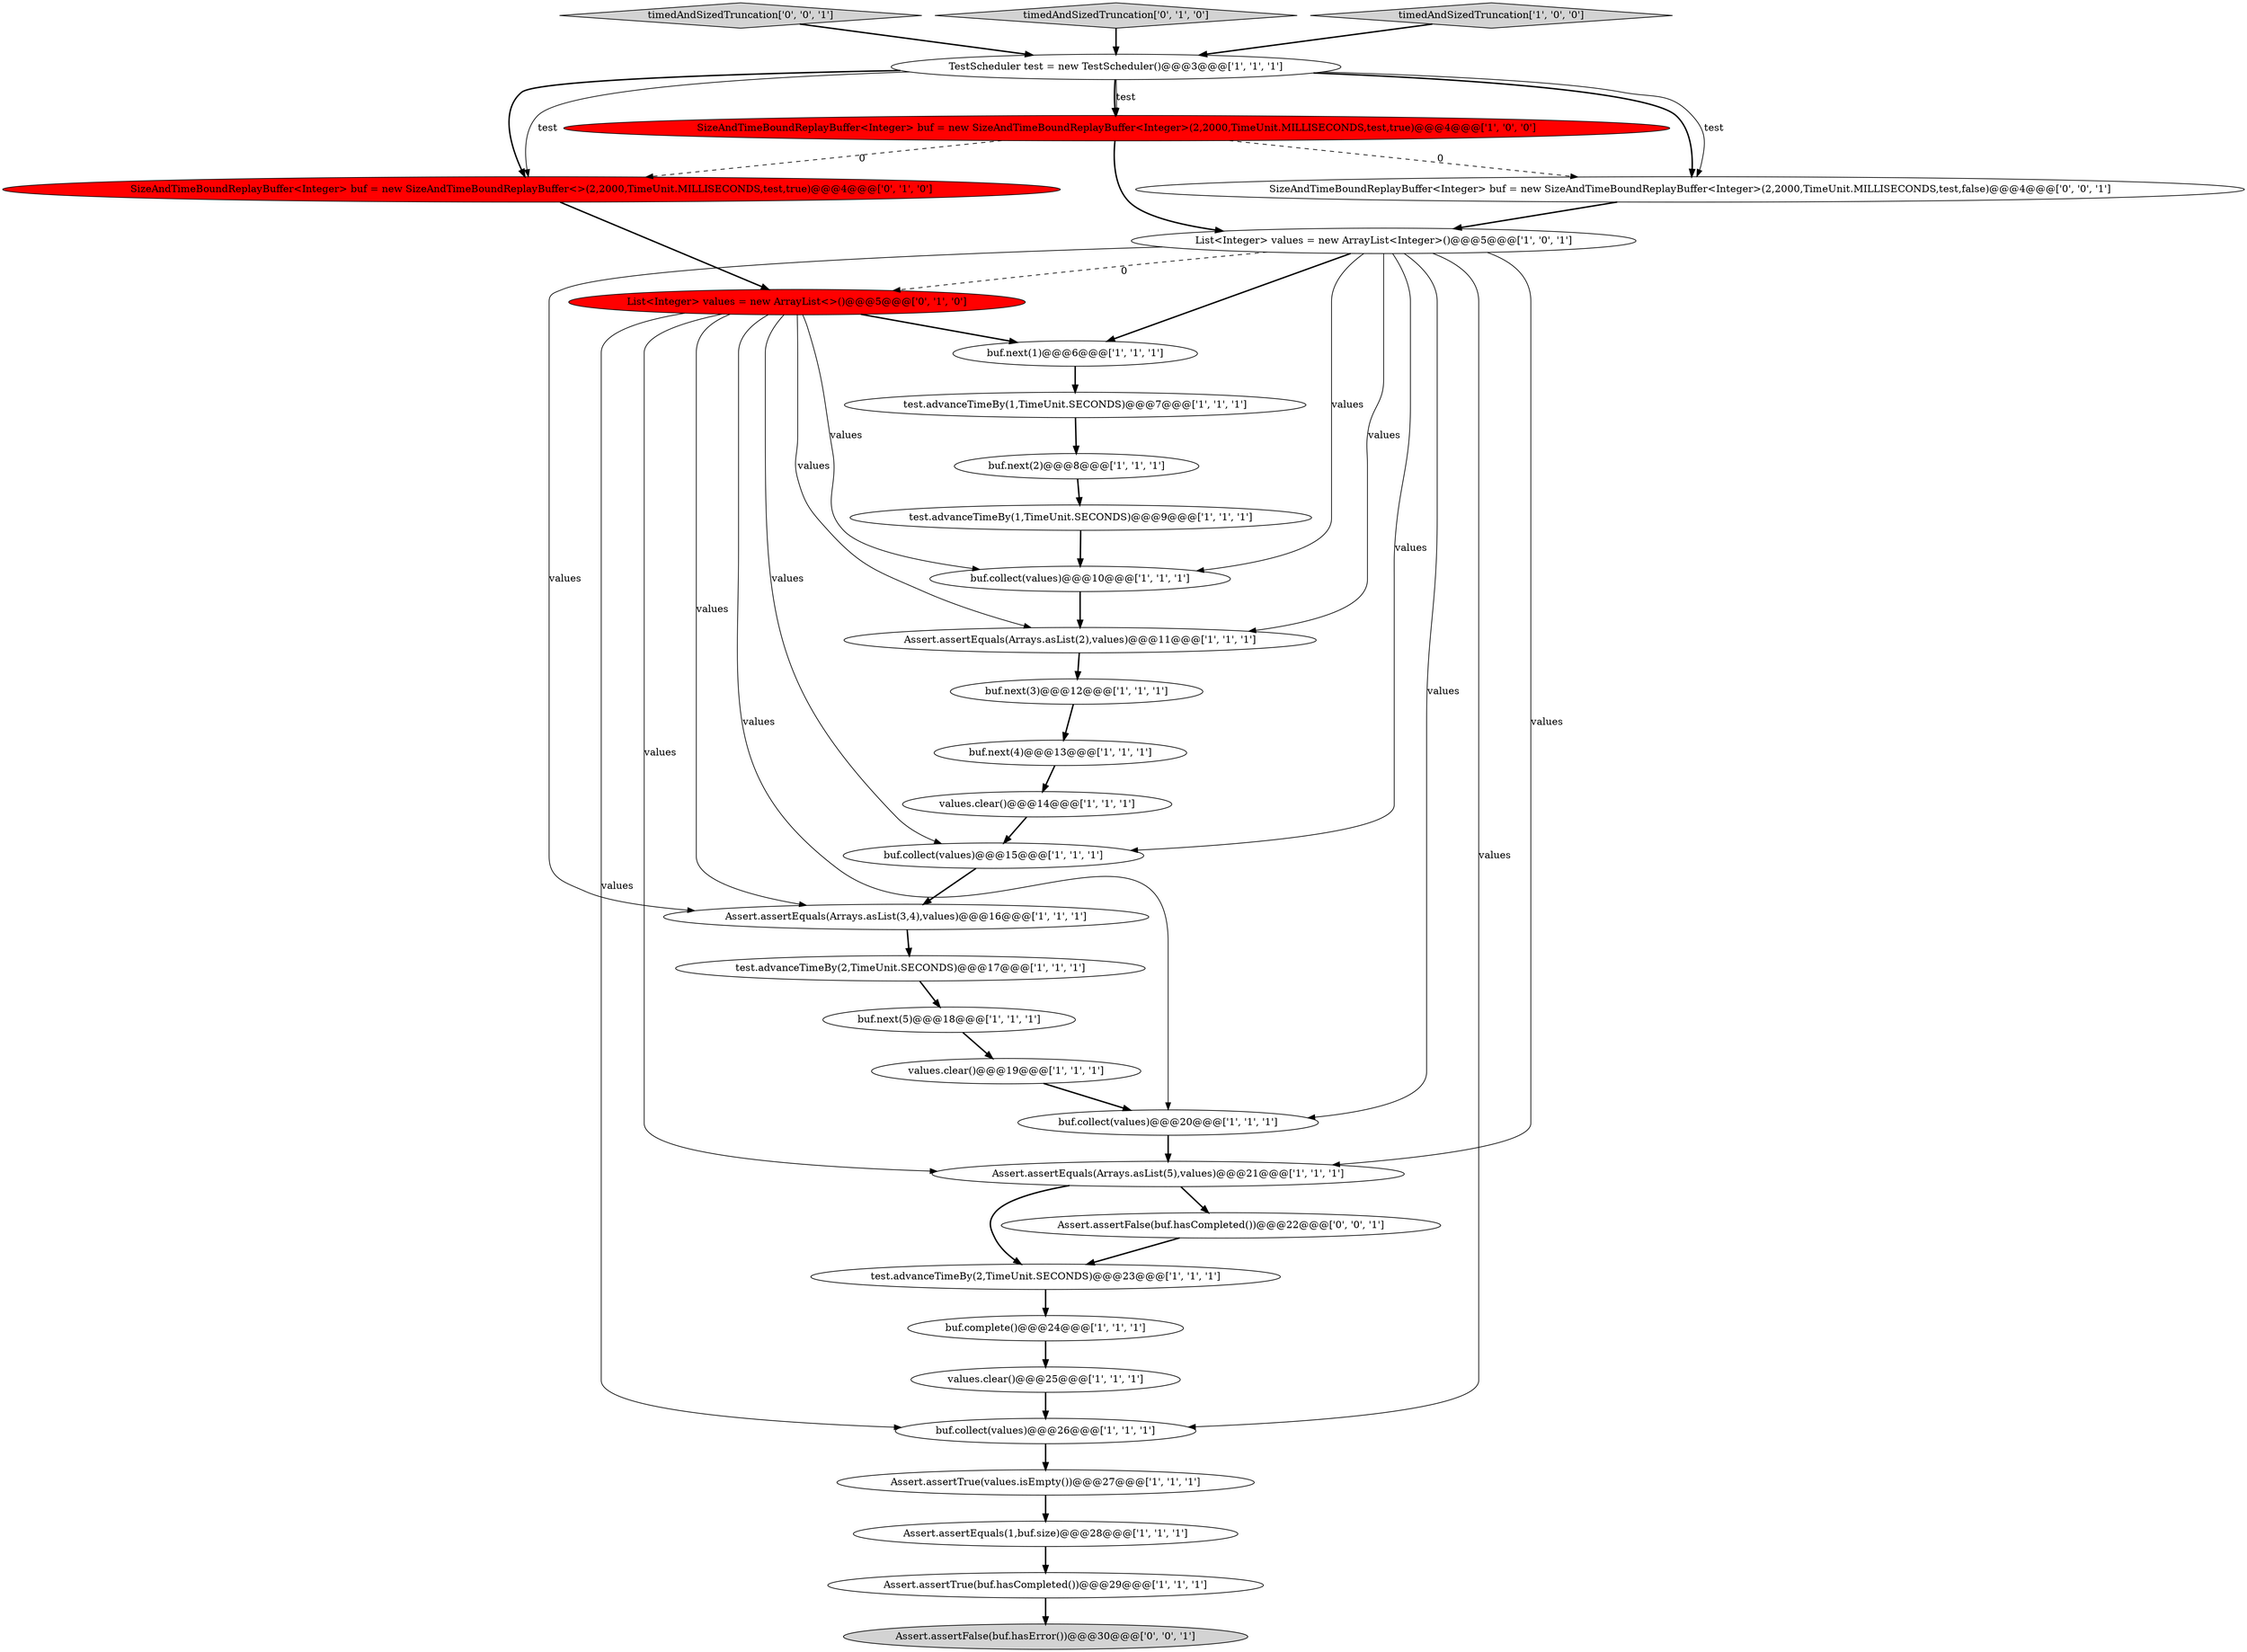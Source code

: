 digraph {
25 [style = filled, label = "List<Integer> values = new ArrayList<Integer>()@@@5@@@['1', '0', '1']", fillcolor = white, shape = ellipse image = "AAA0AAABBB1BBB"];
3 [style = filled, label = "buf.complete()@@@24@@@['1', '1', '1']", fillcolor = white, shape = ellipse image = "AAA0AAABBB1BBB"];
7 [style = filled, label = "buf.collect(values)@@@15@@@['1', '1', '1']", fillcolor = white, shape = ellipse image = "AAA0AAABBB1BBB"];
10 [style = filled, label = "values.clear()@@@14@@@['1', '1', '1']", fillcolor = white, shape = ellipse image = "AAA0AAABBB1BBB"];
15 [style = filled, label = "buf.next(4)@@@13@@@['1', '1', '1']", fillcolor = white, shape = ellipse image = "AAA0AAABBB1BBB"];
31 [style = filled, label = "Assert.assertFalse(buf.hasCompleted())@@@22@@@['0', '0', '1']", fillcolor = white, shape = ellipse image = "AAA0AAABBB3BBB"];
32 [style = filled, label = "SizeAndTimeBoundReplayBuffer<Integer> buf = new SizeAndTimeBoundReplayBuffer<Integer>(2,2000,TimeUnit.MILLISECONDS,test,false)@@@4@@@['0', '0', '1']", fillcolor = white, shape = ellipse image = "AAA0AAABBB3BBB"];
14 [style = filled, label = "SizeAndTimeBoundReplayBuffer<Integer> buf = new SizeAndTimeBoundReplayBuffer<Integer>(2,2000,TimeUnit.MILLISECONDS,test,true)@@@4@@@['1', '0', '0']", fillcolor = red, shape = ellipse image = "AAA1AAABBB1BBB"];
11 [style = filled, label = "TestScheduler test = new TestScheduler()@@@3@@@['1', '1', '1']", fillcolor = white, shape = ellipse image = "AAA0AAABBB1BBB"];
26 [style = filled, label = "buf.collect(values)@@@20@@@['1', '1', '1']", fillcolor = white, shape = ellipse image = "AAA0AAABBB1BBB"];
13 [style = filled, label = "Assert.assertEquals(Arrays.asList(3,4),values)@@@16@@@['1', '1', '1']", fillcolor = white, shape = ellipse image = "AAA0AAABBB1BBB"];
21 [style = filled, label = "Assert.assertEquals(1,buf.size)@@@28@@@['1', '1', '1']", fillcolor = white, shape = ellipse image = "AAA0AAABBB1BBB"];
18 [style = filled, label = "Assert.assertEquals(Arrays.asList(2),values)@@@11@@@['1', '1', '1']", fillcolor = white, shape = ellipse image = "AAA0AAABBB1BBB"];
30 [style = filled, label = "timedAndSizedTruncation['0', '0', '1']", fillcolor = lightgray, shape = diamond image = "AAA0AAABBB3BBB"];
24 [style = filled, label = "Assert.assertTrue(values.isEmpty())@@@27@@@['1', '1', '1']", fillcolor = white, shape = ellipse image = "AAA0AAABBB1BBB"];
8 [style = filled, label = "test.advanceTimeBy(1,TimeUnit.SECONDS)@@@9@@@['1', '1', '1']", fillcolor = white, shape = ellipse image = "AAA0AAABBB1BBB"];
17 [style = filled, label = "values.clear()@@@25@@@['1', '1', '1']", fillcolor = white, shape = ellipse image = "AAA0AAABBB1BBB"];
4 [style = filled, label = "buf.collect(values)@@@26@@@['1', '1', '1']", fillcolor = white, shape = ellipse image = "AAA0AAABBB1BBB"];
6 [style = filled, label = "test.advanceTimeBy(2,TimeUnit.SECONDS)@@@23@@@['1', '1', '1']", fillcolor = white, shape = ellipse image = "AAA0AAABBB1BBB"];
20 [style = filled, label = "buf.next(5)@@@18@@@['1', '1', '1']", fillcolor = white, shape = ellipse image = "AAA0AAABBB1BBB"];
27 [style = filled, label = "timedAndSizedTruncation['0', '1', '0']", fillcolor = lightgray, shape = diamond image = "AAA0AAABBB2BBB"];
5 [style = filled, label = "timedAndSizedTruncation['1', '0', '0']", fillcolor = lightgray, shape = diamond image = "AAA0AAABBB1BBB"];
33 [style = filled, label = "Assert.assertFalse(buf.hasError())@@@30@@@['0', '0', '1']", fillcolor = lightgray, shape = ellipse image = "AAA0AAABBB3BBB"];
28 [style = filled, label = "SizeAndTimeBoundReplayBuffer<Integer> buf = new SizeAndTimeBoundReplayBuffer<>(2,2000,TimeUnit.MILLISECONDS,test,true)@@@4@@@['0', '1', '0']", fillcolor = red, shape = ellipse image = "AAA1AAABBB2BBB"];
0 [style = filled, label = "test.advanceTimeBy(1,TimeUnit.SECONDS)@@@7@@@['1', '1', '1']", fillcolor = white, shape = ellipse image = "AAA0AAABBB1BBB"];
19 [style = filled, label = "buf.collect(values)@@@10@@@['1', '1', '1']", fillcolor = white, shape = ellipse image = "AAA0AAABBB1BBB"];
2 [style = filled, label = "Assert.assertEquals(Arrays.asList(5),values)@@@21@@@['1', '1', '1']", fillcolor = white, shape = ellipse image = "AAA0AAABBB1BBB"];
29 [style = filled, label = "List<Integer> values = new ArrayList<>()@@@5@@@['0', '1', '0']", fillcolor = red, shape = ellipse image = "AAA1AAABBB2BBB"];
12 [style = filled, label = "buf.next(1)@@@6@@@['1', '1', '1']", fillcolor = white, shape = ellipse image = "AAA0AAABBB1BBB"];
23 [style = filled, label = "buf.next(3)@@@12@@@['1', '1', '1']", fillcolor = white, shape = ellipse image = "AAA0AAABBB1BBB"];
9 [style = filled, label = "values.clear()@@@19@@@['1', '1', '1']", fillcolor = white, shape = ellipse image = "AAA0AAABBB1BBB"];
16 [style = filled, label = "buf.next(2)@@@8@@@['1', '1', '1']", fillcolor = white, shape = ellipse image = "AAA0AAABBB1BBB"];
22 [style = filled, label = "test.advanceTimeBy(2,TimeUnit.SECONDS)@@@17@@@['1', '1', '1']", fillcolor = white, shape = ellipse image = "AAA0AAABBB1BBB"];
1 [style = filled, label = "Assert.assertTrue(buf.hasCompleted())@@@29@@@['1', '1', '1']", fillcolor = white, shape = ellipse image = "AAA0AAABBB1BBB"];
7->13 [style = bold, label=""];
29->7 [style = solid, label="values"];
29->19 [style = solid, label="values"];
6->3 [style = bold, label=""];
11->28 [style = bold, label=""];
25->19 [style = solid, label="values"];
0->16 [style = bold, label=""];
15->10 [style = bold, label=""];
29->4 [style = solid, label="values"];
14->25 [style = bold, label=""];
19->18 [style = bold, label=""];
4->24 [style = bold, label=""];
18->23 [style = bold, label=""];
16->8 [style = bold, label=""];
11->14 [style = bold, label=""];
20->9 [style = bold, label=""];
14->28 [style = dashed, label="0"];
25->2 [style = solid, label="values"];
8->19 [style = bold, label=""];
2->6 [style = bold, label=""];
29->18 [style = solid, label="values"];
23->15 [style = bold, label=""];
25->13 [style = solid, label="values"];
17->4 [style = bold, label=""];
28->29 [style = bold, label=""];
11->32 [style = bold, label=""];
25->4 [style = solid, label="values"];
12->0 [style = bold, label=""];
10->7 [style = bold, label=""];
29->13 [style = solid, label="values"];
11->14 [style = solid, label="test"];
25->7 [style = solid, label="values"];
9->26 [style = bold, label=""];
26->2 [style = bold, label=""];
30->11 [style = bold, label=""];
1->33 [style = bold, label=""];
29->12 [style = bold, label=""];
14->32 [style = dashed, label="0"];
11->28 [style = solid, label="test"];
31->6 [style = bold, label=""];
25->18 [style = solid, label="values"];
22->20 [style = bold, label=""];
24->21 [style = bold, label=""];
25->12 [style = bold, label=""];
27->11 [style = bold, label=""];
21->1 [style = bold, label=""];
32->25 [style = bold, label=""];
25->29 [style = dashed, label="0"];
3->17 [style = bold, label=""];
5->11 [style = bold, label=""];
29->26 [style = solid, label="values"];
13->22 [style = bold, label=""];
25->26 [style = solid, label="values"];
29->2 [style = solid, label="values"];
11->32 [style = solid, label="test"];
2->31 [style = bold, label=""];
}

